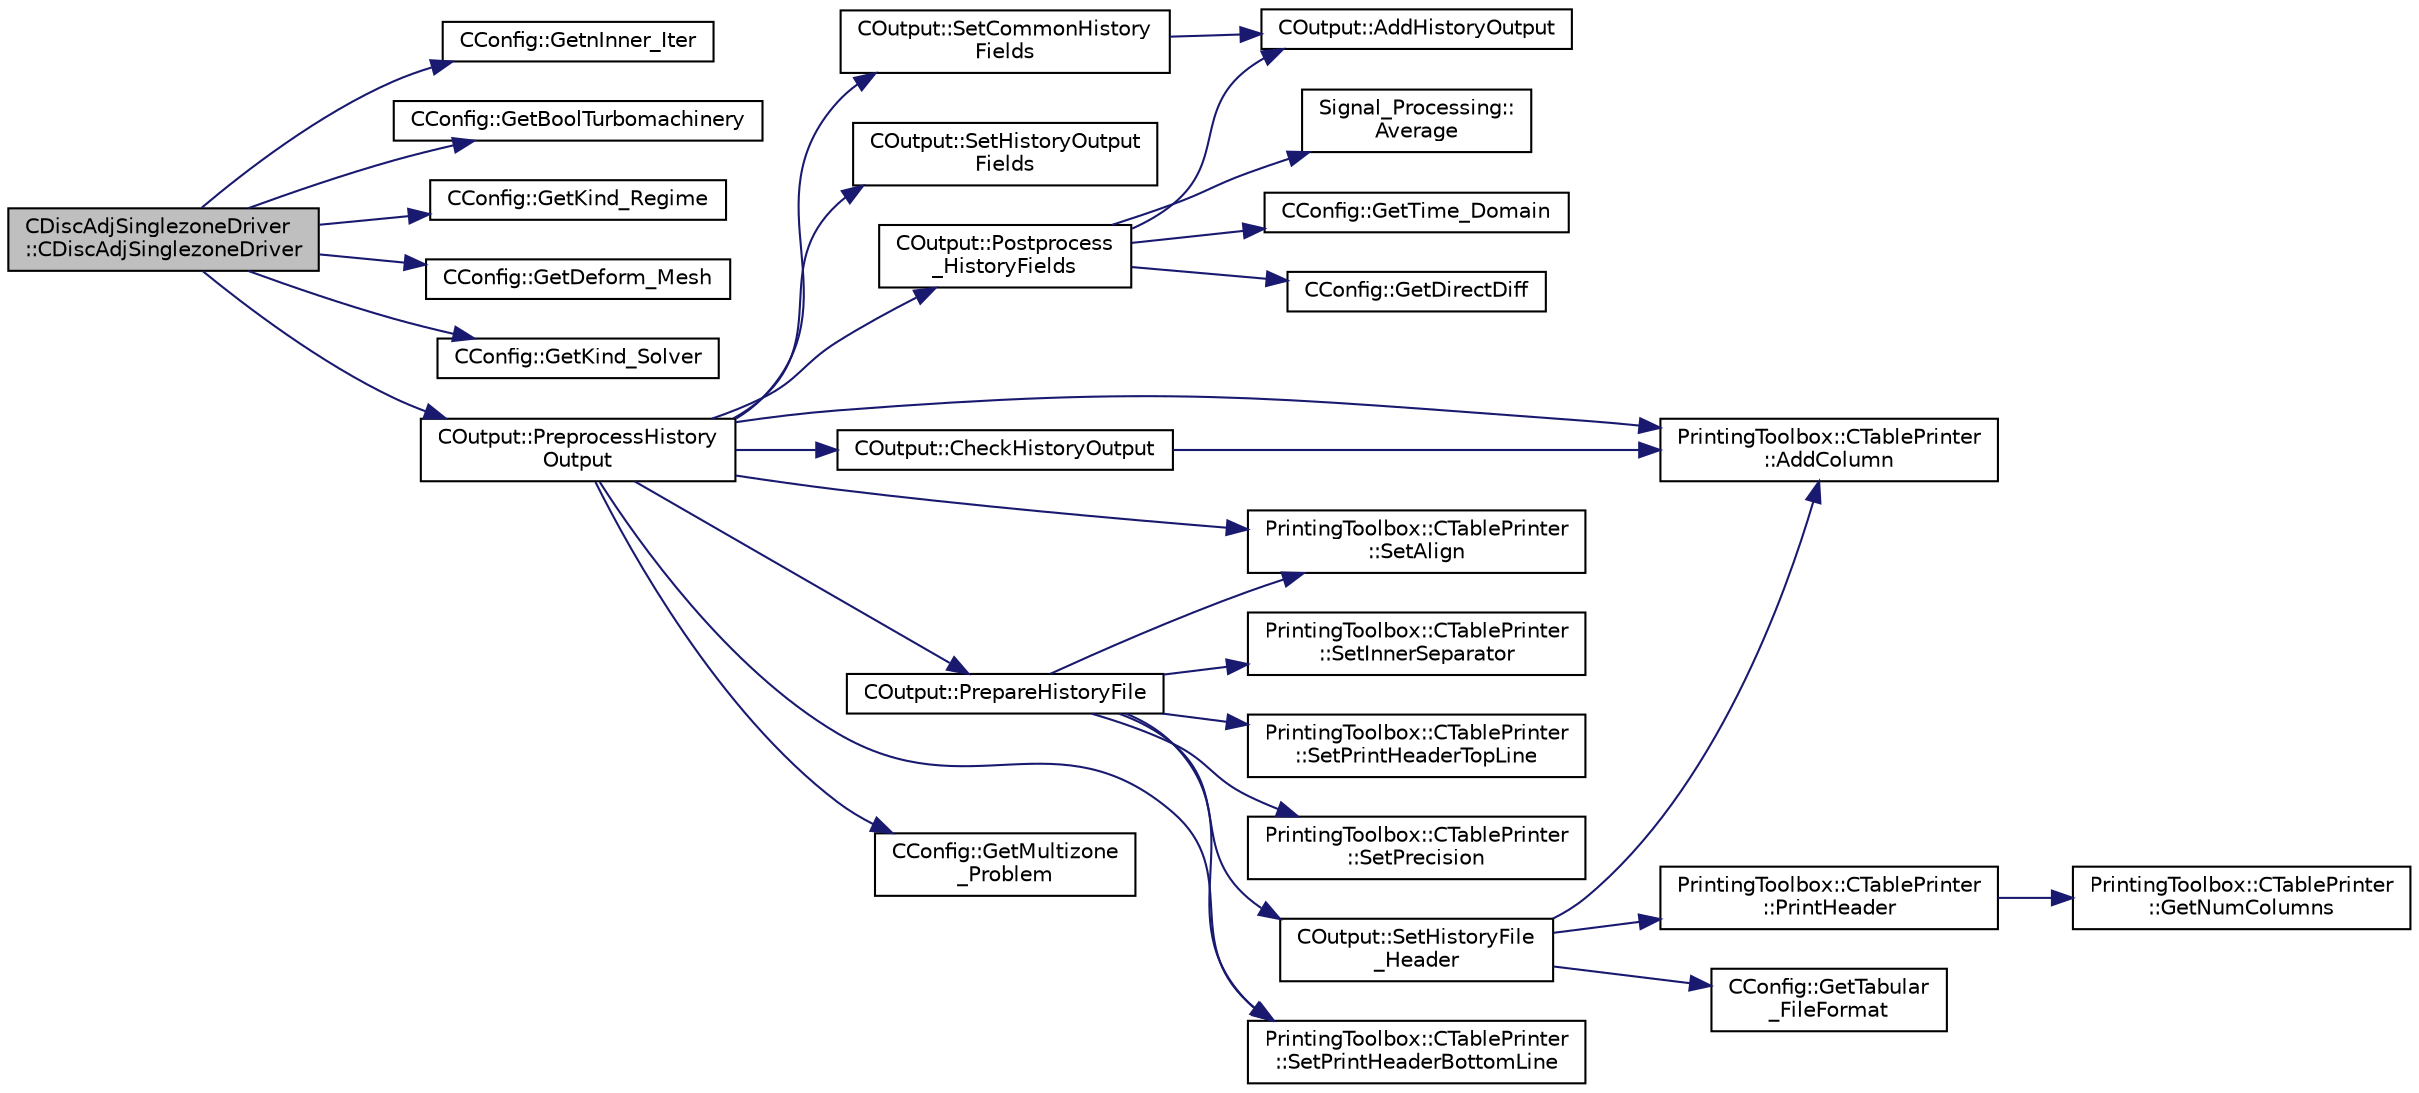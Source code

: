 digraph "CDiscAdjSinglezoneDriver::CDiscAdjSinglezoneDriver"
{
  edge [fontname="Helvetica",fontsize="10",labelfontname="Helvetica",labelfontsize="10"];
  node [fontname="Helvetica",fontsize="10",shape=record];
  rankdir="LR";
  Node0 [label="CDiscAdjSinglezoneDriver\l::CDiscAdjSinglezoneDriver",height=0.2,width=0.4,color="black", fillcolor="grey75", style="filled", fontcolor="black"];
  Node0 -> Node1 [color="midnightblue",fontsize="10",style="solid",fontname="Helvetica"];
  Node1 [label="CConfig::GetnInner_Iter",height=0.2,width=0.4,color="black", fillcolor="white", style="filled",URL="$class_c_config.html#a448aa905877c21aae95be81e73fbb27c",tooltip="Get the number of inner iterations. "];
  Node0 -> Node2 [color="midnightblue",fontsize="10",style="solid",fontname="Helvetica"];
  Node2 [label="CConfig::GetBoolTurbomachinery",height=0.2,width=0.4,color="black", fillcolor="white", style="filled",URL="$class_c_config.html#a5c0d08193d1a4f60421afc6dc7f6cc79",tooltip="Verify if there is Turbomachinery performance option specified from config file. "];
  Node0 -> Node3 [color="midnightblue",fontsize="10",style="solid",fontname="Helvetica"];
  Node3 [label="CConfig::GetKind_Regime",height=0.2,width=0.4,color="black", fillcolor="white", style="filled",URL="$class_c_config.html#a66ca7e620390a81cd49cd0a00716128e",tooltip="Governing equations of the flow (it can be different from the run time equation). ..."];
  Node0 -> Node4 [color="midnightblue",fontsize="10",style="solid",fontname="Helvetica"];
  Node4 [label="CConfig::GetDeform_Mesh",height=0.2,width=0.4,color="black", fillcolor="white", style="filled",URL="$class_c_config.html#ab43e0c11962342e0026903eb68c44417",tooltip="Get information about whether the mesh will be deformed using pseudo linear elasticity. "];
  Node0 -> Node5 [color="midnightblue",fontsize="10",style="solid",fontname="Helvetica"];
  Node5 [label="CConfig::GetKind_Solver",height=0.2,width=0.4,color="black", fillcolor="white", style="filled",URL="$class_c_config.html#a0e2628fc803f14ec6179427ee02e8655",tooltip="Governing equations of the flow (it can be different from the run time equation). ..."];
  Node0 -> Node6 [color="midnightblue",fontsize="10",style="solid",fontname="Helvetica"];
  Node6 [label="COutput::PreprocessHistory\lOutput",height=0.2,width=0.4,color="black", fillcolor="white", style="filled",URL="$class_c_output.html#afbd232d7c9236d1415382a195f6cff4e",tooltip="Preprocess the history output by setting the history fields and opening the history file..."];
  Node6 -> Node7 [color="midnightblue",fontsize="10",style="solid",fontname="Helvetica"];
  Node7 [label="COutput::SetCommonHistory\lFields",height=0.2,width=0.4,color="black", fillcolor="white", style="filled",URL="$class_c_output.html#aa99ada1789e3a4dffde6f421592fdc03",tooltip="Set the history fields common for all solvers. "];
  Node7 -> Node8 [color="midnightblue",fontsize="10",style="solid",fontname="Helvetica"];
  Node8 [label="COutput::AddHistoryOutput",height=0.2,width=0.4,color="black", fillcolor="white", style="filled",URL="$class_c_output.html#ad5ee424d364346cbd6dc27ffbab35e0a",tooltip="Add a new field to the history output. "];
  Node6 -> Node9 [color="midnightblue",fontsize="10",style="solid",fontname="Helvetica"];
  Node9 [label="COutput::SetHistoryOutput\lFields",height=0.2,width=0.4,color="black", fillcolor="white", style="filled",URL="$class_c_output.html#a79db9f998ceec693e9f30a946b042e5a",tooltip="Set the available history output fields. "];
  Node6 -> Node10 [color="midnightblue",fontsize="10",style="solid",fontname="Helvetica"];
  Node10 [label="COutput::Postprocess\l_HistoryFields",height=0.2,width=0.4,color="black", fillcolor="white", style="filled",URL="$class_c_output.html#a35804de96173151ae4377d56e2a4b6ab",tooltip="Postprocess_HistoryFields. "];
  Node10 -> Node11 [color="midnightblue",fontsize="10",style="solid",fontname="Helvetica"];
  Node11 [label="Signal_Processing::\lAverage",height=0.2,width=0.4,color="black", fillcolor="white", style="filled",URL="$namespace_signal___processing.html#aec2994f4f2c021bc2888a3d0b23a6a6c"];
  Node10 -> Node8 [color="midnightblue",fontsize="10",style="solid",fontname="Helvetica"];
  Node10 -> Node12 [color="midnightblue",fontsize="10",style="solid",fontname="Helvetica"];
  Node12 [label="CConfig::GetTime_Domain",height=0.2,width=0.4,color="black", fillcolor="white", style="filled",URL="$class_c_config.html#a6a11350b3c8d7577318be43cda6f7292",tooltip="Check if the multizone problem is solved for time domain. "];
  Node10 -> Node13 [color="midnightblue",fontsize="10",style="solid",fontname="Helvetica"];
  Node13 [label="CConfig::GetDirectDiff",height=0.2,width=0.4,color="black", fillcolor="white", style="filled",URL="$class_c_config.html#a16fdb3ee7c760f2f129778f6162a1fe4",tooltip="Get the direct differentation method. "];
  Node6 -> Node14 [color="midnightblue",fontsize="10",style="solid",fontname="Helvetica"];
  Node14 [label="PrintingToolbox::CTablePrinter\l::AddColumn",height=0.2,width=0.4,color="black", fillcolor="white", style="filled",URL="$class_printing_toolbox_1_1_c_table_printer.html#af3ddbf0da1a37cc37be7caac031dd4c4",tooltip="Add a column to the table by specifiying the header name and the width. "];
  Node6 -> Node15 [color="midnightblue",fontsize="10",style="solid",fontname="Helvetica"];
  Node15 [label="PrintingToolbox::CTablePrinter\l::SetAlign",height=0.2,width=0.4,color="black", fillcolor="white", style="filled",URL="$class_printing_toolbox_1_1_c_table_printer.html#ad3691499a7bfa024bf97a7fc00ef33c7",tooltip="Set the alignment of the table entries (CENTER only works for the header at the moment). "];
  Node6 -> Node16 [color="midnightblue",fontsize="10",style="solid",fontname="Helvetica"];
  Node16 [label="COutput::CheckHistoryOutput",height=0.2,width=0.4,color="black", fillcolor="white", style="filled",URL="$class_c_output.html#a9865f6c1c151ba4690daf20731035278",tooltip="CheckHistoryOutput. "];
  Node16 -> Node14 [color="midnightblue",fontsize="10",style="solid",fontname="Helvetica"];
  Node6 -> Node17 [color="midnightblue",fontsize="10",style="solid",fontname="Helvetica"];
  Node17 [label="COutput::PrepareHistoryFile",height=0.2,width=0.4,color="black", fillcolor="white", style="filled",URL="$class_c_output.html#a3407b42ec9ed68db746446e34d17dc3e",tooltip="Open the history file and write the header. "];
  Node17 -> Node18 [color="midnightblue",fontsize="10",style="solid",fontname="Helvetica"];
  Node18 [label="PrintingToolbox::CTablePrinter\l::SetInnerSeparator",height=0.2,width=0.4,color="black", fillcolor="white", style="filled",URL="$class_printing_toolbox_1_1_c_table_printer.html#ab56b5f776cf03b72d6730508ee943ca8",tooltip="Set the separator between columns (inner decoration) "];
  Node17 -> Node15 [color="midnightblue",fontsize="10",style="solid",fontname="Helvetica"];
  Node17 -> Node19 [color="midnightblue",fontsize="10",style="solid",fontname="Helvetica"];
  Node19 [label="PrintingToolbox::CTablePrinter\l::SetPrintHeaderTopLine",height=0.2,width=0.4,color="black", fillcolor="white", style="filled",URL="$class_printing_toolbox_1_1_c_table_printer.html#a137252437fa62fe6445dc7f203867fa3",tooltip="Set whether to print the line at the top of the table. "];
  Node17 -> Node20 [color="midnightblue",fontsize="10",style="solid",fontname="Helvetica"];
  Node20 [label="PrintingToolbox::CTablePrinter\l::SetPrintHeaderBottomLine",height=0.2,width=0.4,color="black", fillcolor="white", style="filled",URL="$class_printing_toolbox_1_1_c_table_printer.html#a4c36695262ac33182aee4e88546a3c2e",tooltip="Set whether to print the line at the bottom of the table. "];
  Node17 -> Node21 [color="midnightblue",fontsize="10",style="solid",fontname="Helvetica"];
  Node21 [label="PrintingToolbox::CTablePrinter\l::SetPrecision",height=0.2,width=0.4,color="black", fillcolor="white", style="filled",URL="$class_printing_toolbox_1_1_c_table_printer.html#a99b7d9fa9a270d8da75ccdaf2bf62a0e",tooltip="Set the floating point precision. "];
  Node17 -> Node22 [color="midnightblue",fontsize="10",style="solid",fontname="Helvetica"];
  Node22 [label="COutput::SetHistoryFile\l_Header",height=0.2,width=0.4,color="black", fillcolor="white", style="filled",URL="$class_c_output.html#afd561768ed879474e38e855369e91576",tooltip="Set the history file header. "];
  Node22 -> Node14 [color="midnightblue",fontsize="10",style="solid",fontname="Helvetica"];
  Node22 -> Node23 [color="midnightblue",fontsize="10",style="solid",fontname="Helvetica"];
  Node23 [label="CConfig::GetTabular\l_FileFormat",height=0.2,width=0.4,color="black", fillcolor="white", style="filled",URL="$class_c_config.html#ada7c747b29da89590dfbcc33e62e8f3e",tooltip="Get the format of the output solution. "];
  Node22 -> Node24 [color="midnightblue",fontsize="10",style="solid",fontname="Helvetica"];
  Node24 [label="PrintingToolbox::CTablePrinter\l::PrintHeader",height=0.2,width=0.4,color="black", fillcolor="white", style="filled",URL="$class_printing_toolbox_1_1_c_table_printer.html#a475fafce69bdc78e973a2546e6e6be76",tooltip="Print the header. "];
  Node24 -> Node25 [color="midnightblue",fontsize="10",style="solid",fontname="Helvetica"];
  Node25 [label="PrintingToolbox::CTablePrinter\l::GetNumColumns",height=0.2,width=0.4,color="black", fillcolor="white", style="filled",URL="$class_printing_toolbox_1_1_c_table_printer.html#ace0a256a0479f734c338ae3648f28ed3",tooltip="Get number of columns of the table. "];
  Node6 -> Node26 [color="midnightblue",fontsize="10",style="solid",fontname="Helvetica"];
  Node26 [label="CConfig::GetMultizone\l_Problem",height=0.2,width=0.4,color="black", fillcolor="white", style="filled",URL="$class_c_config.html#ad9233b666b21e43c18592925be61cc9b",tooltip="Get whether the simulation we are running is a multizone simulation. "];
  Node6 -> Node20 [color="midnightblue",fontsize="10",style="solid",fontname="Helvetica"];
}
